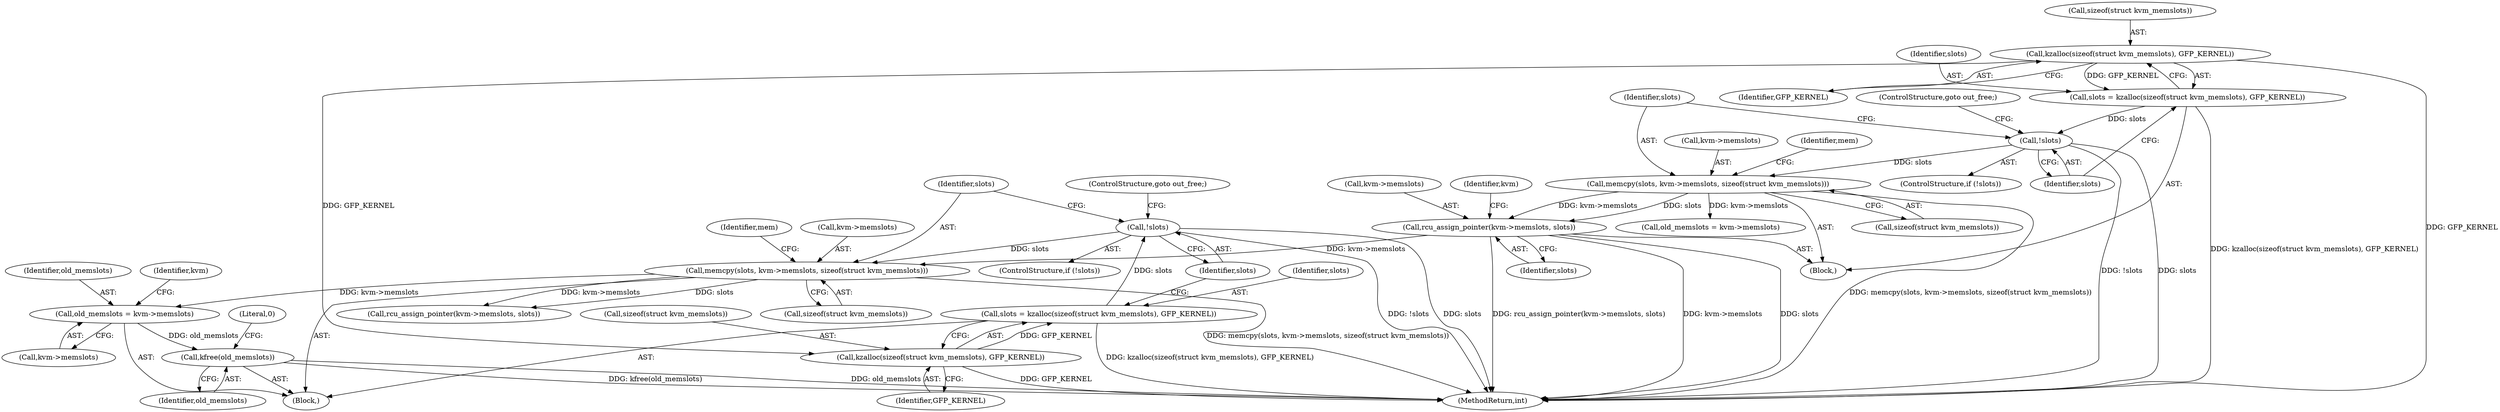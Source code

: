 digraph "0_linux_fa3d315a4ce2c0891cdde262562e710d95fba19e@API" {
"1000624" [label="(Call,kfree(old_memslots))"];
"1000604" [label="(Call,old_memslots = kvm->memslots)"];
"1000550" [label="(Call,memcpy(slots, kvm->memslots, sizeof(struct kvm_memslots)))"];
"1000547" [label="(Call,!slots)"];
"1000540" [label="(Call,slots = kzalloc(sizeof(struct kvm_memslots), GFP_KERNEL))"];
"1000542" [label="(Call,kzalloc(sizeof(struct kvm_memslots), GFP_KERNEL))"];
"1000461" [label="(Call,kzalloc(sizeof(struct kvm_memslots), GFP_KERNEL))"];
"1000513" [label="(Call,rcu_assign_pointer(kvm->memslots, slots))"];
"1000469" [label="(Call,memcpy(slots, kvm->memslots, sizeof(struct kvm_memslots)))"];
"1000466" [label="(Call,!slots)"];
"1000459" [label="(Call,slots = kzalloc(sizeof(struct kvm_memslots), GFP_KERNEL))"];
"1000459" [label="(Call,slots = kzalloc(sizeof(struct kvm_memslots), GFP_KERNEL))"];
"1000464" [label="(Identifier,GFP_KERNEL)"];
"1000479" [label="(Identifier,mem)"];
"1000624" [label="(Call,kfree(old_memslots))"];
"1000609" [label="(Call,rcu_assign_pointer(kvm->memslots, slots))"];
"1000467" [label="(Identifier,slots)"];
"1000550" [label="(Call,memcpy(slots, kvm->memslots, sizeof(struct kvm_memslots)))"];
"1000548" [label="(Identifier,slots)"];
"1000552" [label="(Call,kvm->memslots)"];
"1000466" [label="(Call,!slots)"];
"1000465" [label="(ControlStructure,if (!slots))"];
"1000605" [label="(Identifier,old_memslots)"];
"1000508" [label="(Call,old_memslots = kvm->memslots)"];
"1000542" [label="(Call,kzalloc(sizeof(struct kvm_memslots), GFP_KERNEL))"];
"1000604" [label="(Call,old_memslots = kvm->memslots)"];
"1000551" [label="(Identifier,slots)"];
"1000461" [label="(Call,kzalloc(sizeof(struct kvm_memslots), GFP_KERNEL))"];
"1000543" [label="(Call,sizeof(struct kvm_memslots))"];
"1000521" [label="(Identifier,kvm)"];
"1000625" [label="(Identifier,old_memslots)"];
"1000541" [label="(Identifier,slots)"];
"1000627" [label="(Literal,0)"];
"1000471" [label="(Call,kvm->memslots)"];
"1000549" [label="(ControlStructure,goto out_free;)"];
"1000560" [label="(Identifier,mem)"];
"1000454" [label="(Block,)"];
"1000517" [label="(Identifier,slots)"];
"1000545" [label="(Identifier,GFP_KERNEL)"];
"1000546" [label="(ControlStructure,if (!slots))"];
"1000514" [label="(Call,kvm->memslots)"];
"1000555" [label="(Call,sizeof(struct kvm_memslots))"];
"1000116" [label="(Block,)"];
"1000462" [label="(Call,sizeof(struct kvm_memslots))"];
"1000470" [label="(Identifier,slots)"];
"1000540" [label="(Call,slots = kzalloc(sizeof(struct kvm_memslots), GFP_KERNEL))"];
"1000606" [label="(Call,kvm->memslots)"];
"1000460" [label="(Identifier,slots)"];
"1000632" [label="(MethodReturn,int)"];
"1000474" [label="(Call,sizeof(struct kvm_memslots))"];
"1000547" [label="(Call,!slots)"];
"1000468" [label="(ControlStructure,goto out_free;)"];
"1000469" [label="(Call,memcpy(slots, kvm->memslots, sizeof(struct kvm_memslots)))"];
"1000611" [label="(Identifier,kvm)"];
"1000513" [label="(Call,rcu_assign_pointer(kvm->memslots, slots))"];
"1000624" -> "1000116"  [label="AST: "];
"1000624" -> "1000625"  [label="CFG: "];
"1000625" -> "1000624"  [label="AST: "];
"1000627" -> "1000624"  [label="CFG: "];
"1000624" -> "1000632"  [label="DDG: kfree(old_memslots)"];
"1000624" -> "1000632"  [label="DDG: old_memslots"];
"1000604" -> "1000624"  [label="DDG: old_memslots"];
"1000604" -> "1000116"  [label="AST: "];
"1000604" -> "1000606"  [label="CFG: "];
"1000605" -> "1000604"  [label="AST: "];
"1000606" -> "1000604"  [label="AST: "];
"1000611" -> "1000604"  [label="CFG: "];
"1000550" -> "1000604"  [label="DDG: kvm->memslots"];
"1000550" -> "1000116"  [label="AST: "];
"1000550" -> "1000555"  [label="CFG: "];
"1000551" -> "1000550"  [label="AST: "];
"1000552" -> "1000550"  [label="AST: "];
"1000555" -> "1000550"  [label="AST: "];
"1000560" -> "1000550"  [label="CFG: "];
"1000550" -> "1000632"  [label="DDG: memcpy(slots, kvm->memslots, sizeof(struct kvm_memslots))"];
"1000547" -> "1000550"  [label="DDG: slots"];
"1000513" -> "1000550"  [label="DDG: kvm->memslots"];
"1000550" -> "1000609"  [label="DDG: kvm->memslots"];
"1000550" -> "1000609"  [label="DDG: slots"];
"1000547" -> "1000546"  [label="AST: "];
"1000547" -> "1000548"  [label="CFG: "];
"1000548" -> "1000547"  [label="AST: "];
"1000549" -> "1000547"  [label="CFG: "];
"1000551" -> "1000547"  [label="CFG: "];
"1000547" -> "1000632"  [label="DDG: slots"];
"1000547" -> "1000632"  [label="DDG: !slots"];
"1000540" -> "1000547"  [label="DDG: slots"];
"1000540" -> "1000116"  [label="AST: "];
"1000540" -> "1000542"  [label="CFG: "];
"1000541" -> "1000540"  [label="AST: "];
"1000542" -> "1000540"  [label="AST: "];
"1000548" -> "1000540"  [label="CFG: "];
"1000540" -> "1000632"  [label="DDG: kzalloc(sizeof(struct kvm_memslots), GFP_KERNEL)"];
"1000542" -> "1000540"  [label="DDG: GFP_KERNEL"];
"1000542" -> "1000545"  [label="CFG: "];
"1000543" -> "1000542"  [label="AST: "];
"1000545" -> "1000542"  [label="AST: "];
"1000542" -> "1000632"  [label="DDG: GFP_KERNEL"];
"1000461" -> "1000542"  [label="DDG: GFP_KERNEL"];
"1000461" -> "1000459"  [label="AST: "];
"1000461" -> "1000464"  [label="CFG: "];
"1000462" -> "1000461"  [label="AST: "];
"1000464" -> "1000461"  [label="AST: "];
"1000459" -> "1000461"  [label="CFG: "];
"1000461" -> "1000632"  [label="DDG: GFP_KERNEL"];
"1000461" -> "1000459"  [label="DDG: GFP_KERNEL"];
"1000513" -> "1000454"  [label="AST: "];
"1000513" -> "1000517"  [label="CFG: "];
"1000514" -> "1000513"  [label="AST: "];
"1000517" -> "1000513"  [label="AST: "];
"1000521" -> "1000513"  [label="CFG: "];
"1000513" -> "1000632"  [label="DDG: rcu_assign_pointer(kvm->memslots, slots)"];
"1000513" -> "1000632"  [label="DDG: kvm->memslots"];
"1000513" -> "1000632"  [label="DDG: slots"];
"1000469" -> "1000513"  [label="DDG: kvm->memslots"];
"1000469" -> "1000513"  [label="DDG: slots"];
"1000469" -> "1000454"  [label="AST: "];
"1000469" -> "1000474"  [label="CFG: "];
"1000470" -> "1000469"  [label="AST: "];
"1000471" -> "1000469"  [label="AST: "];
"1000474" -> "1000469"  [label="AST: "];
"1000479" -> "1000469"  [label="CFG: "];
"1000469" -> "1000632"  [label="DDG: memcpy(slots, kvm->memslots, sizeof(struct kvm_memslots))"];
"1000466" -> "1000469"  [label="DDG: slots"];
"1000469" -> "1000508"  [label="DDG: kvm->memslots"];
"1000466" -> "1000465"  [label="AST: "];
"1000466" -> "1000467"  [label="CFG: "];
"1000467" -> "1000466"  [label="AST: "];
"1000468" -> "1000466"  [label="CFG: "];
"1000470" -> "1000466"  [label="CFG: "];
"1000466" -> "1000632"  [label="DDG: slots"];
"1000466" -> "1000632"  [label="DDG: !slots"];
"1000459" -> "1000466"  [label="DDG: slots"];
"1000459" -> "1000454"  [label="AST: "];
"1000460" -> "1000459"  [label="AST: "];
"1000467" -> "1000459"  [label="CFG: "];
"1000459" -> "1000632"  [label="DDG: kzalloc(sizeof(struct kvm_memslots), GFP_KERNEL)"];
}
